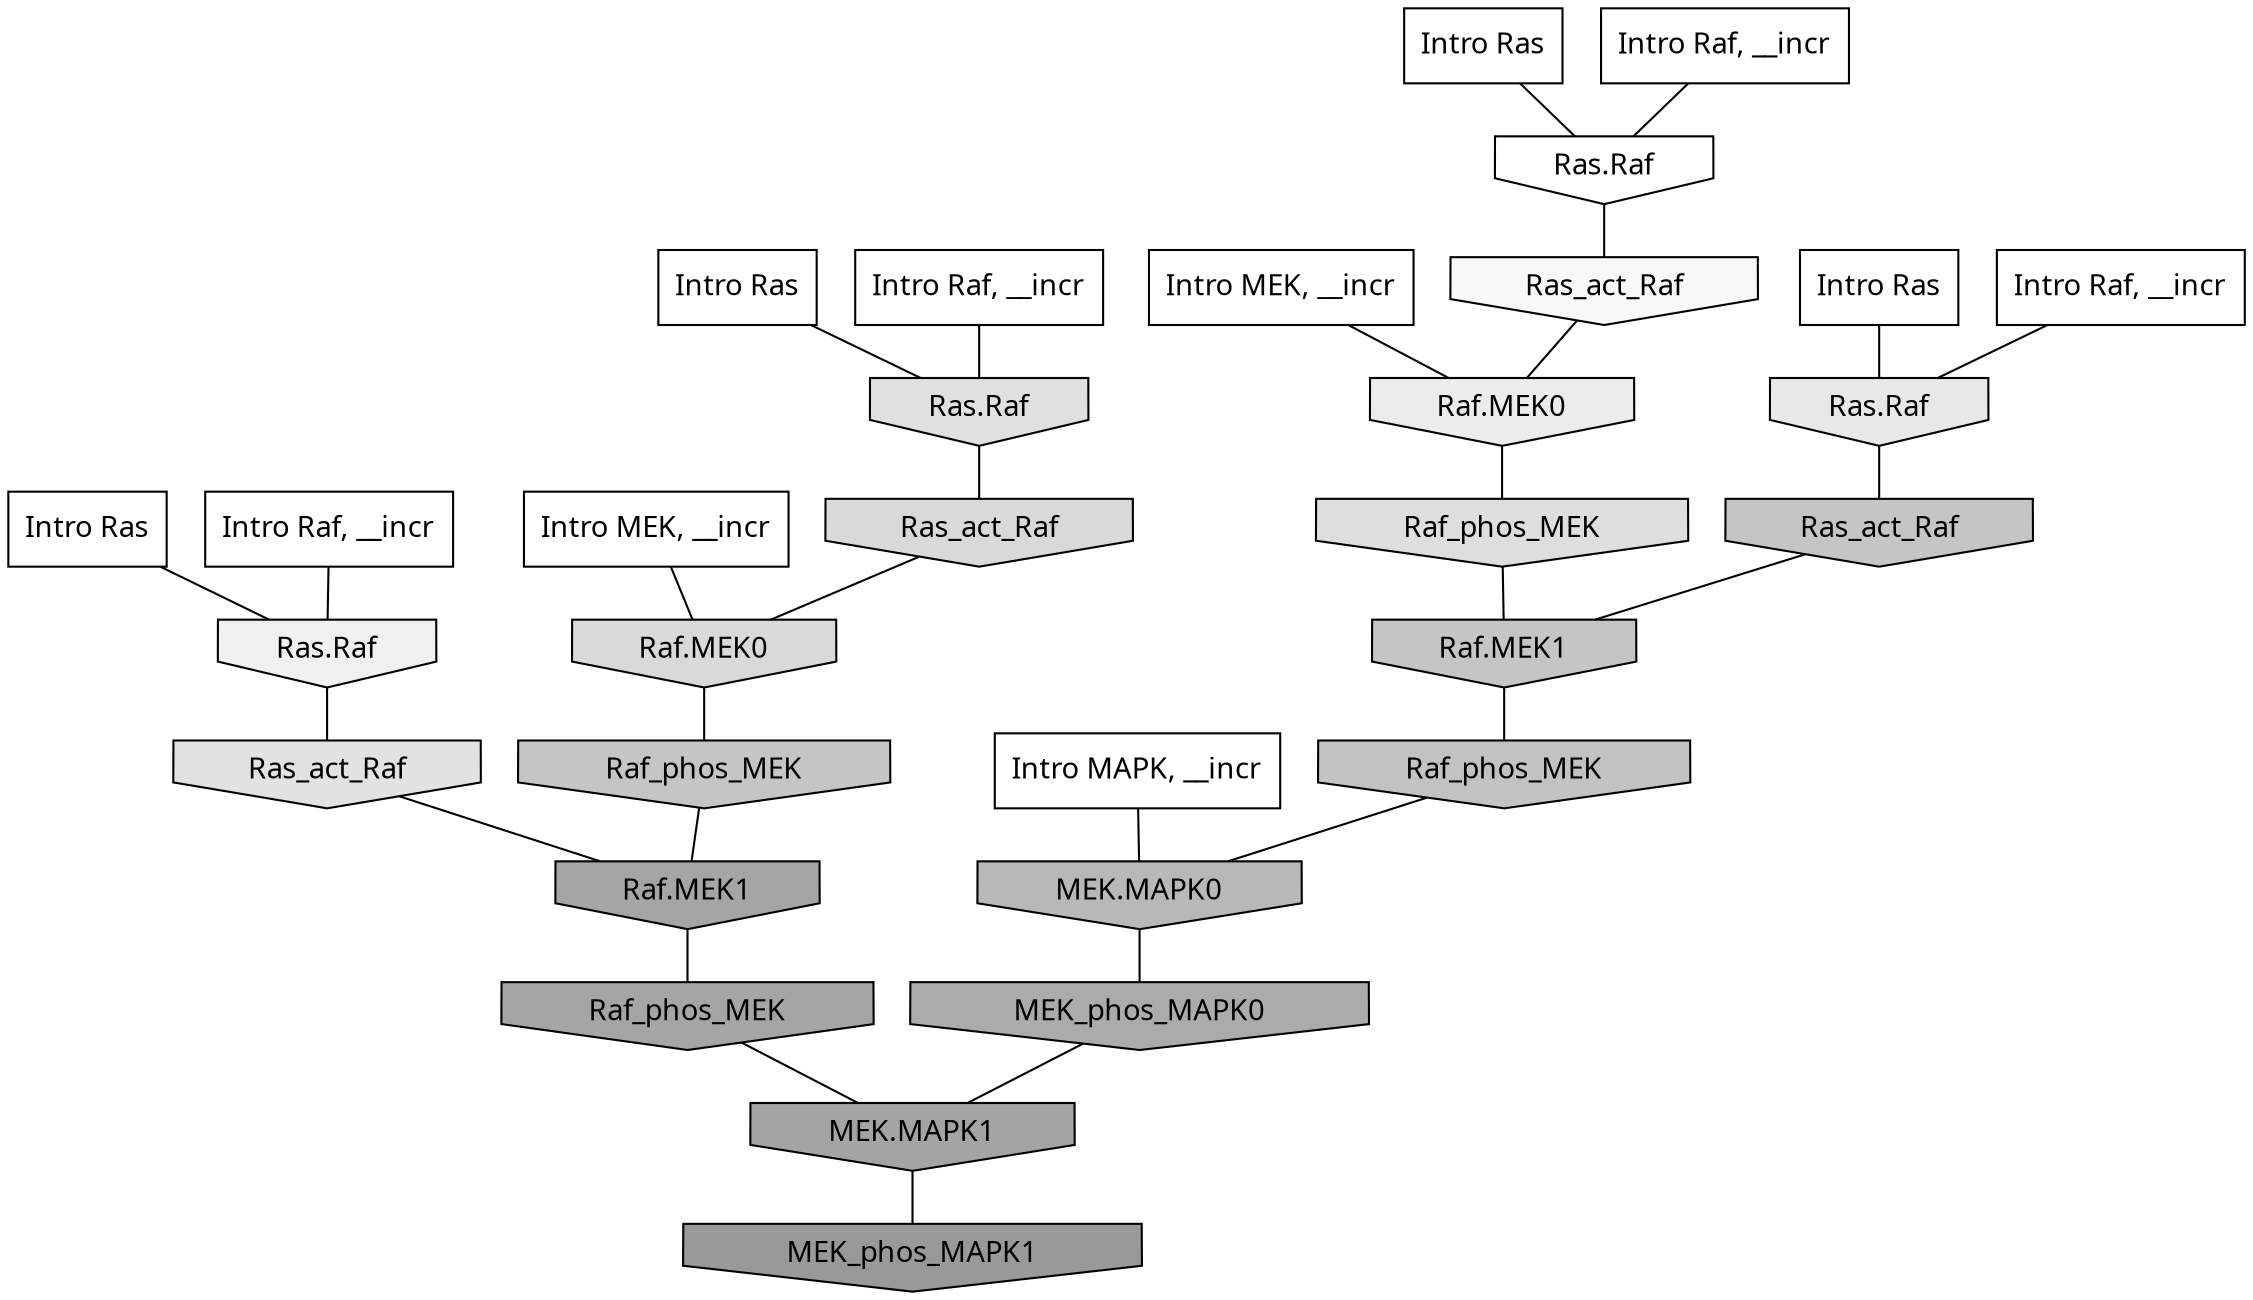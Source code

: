 digraph G{
  rankdir="TB";
  ranksep=0.30;
  node [fontname="CMU Serif"];
  edge [fontname="CMU Serif"];
  
  13 [label="Intro Ras", shape=rectangle, style=filled, fillcolor="0.000 0.000 1.000"]
  
  57 [label="Intro Ras", shape=rectangle, style=filled, fillcolor="0.000 0.000 1.000"]
  
  78 [label="Intro Ras", shape=rectangle, style=filled, fillcolor="0.000 0.000 1.000"]
  
  94 [label="Intro Ras", shape=rectangle, style=filled, fillcolor="0.000 0.000 1.000"]
  
  370 [label="Intro Raf, __incr", shape=rectangle, style=filled, fillcolor="0.000 0.000 1.000"]
  
  531 [label="Intro Raf, __incr", shape=rectangle, style=filled, fillcolor="0.000 0.000 1.000"]
  
  1024 [label="Intro Raf, __incr", shape=rectangle, style=filled, fillcolor="0.000 0.000 1.000"]
  
  1065 [label="Intro Raf, __incr", shape=rectangle, style=filled, fillcolor="0.000 0.000 1.000"]
  
  1664 [label="Intro MEK, __incr", shape=rectangle, style=filled, fillcolor="0.000 0.000 1.000"]
  
  1783 [label="Intro MEK, __incr", shape=rectangle, style=filled, fillcolor="0.000 0.000 1.000"]
  
  2372 [label="Intro MAPK, __incr", shape=rectangle, style=filled, fillcolor="0.000 0.000 1.000"]
  
  3283 [label="Ras.Raf", shape=invhouse, style=filled, fillcolor="0.000 0.000 1.000"]
  
  3480 [label="Ras_act_Raf", shape=invhouse, style=filled, fillcolor="0.000 0.000 0.969"]
  
  3689 [label="Ras.Raf", shape=invhouse, style=filled, fillcolor="0.000 0.000 0.940"]
  
  3868 [label="Raf.MEK0", shape=invhouse, style=filled, fillcolor="0.000 0.000 0.924"]
  
  4105 [label="Ras.Raf", shape=invhouse, style=filled, fillcolor="0.000 0.000 0.907"]
  
  4372 [label="Ras_act_Raf", shape=invhouse, style=filled, fillcolor="0.000 0.000 0.886"]
  
  4501 [label="Ras.Raf", shape=invhouse, style=filled, fillcolor="0.000 0.000 0.877"]
  
  4576 [label="Raf_phos_MEK", shape=invhouse, style=filled, fillcolor="0.000 0.000 0.870"]
  
  4896 [label="Ras_act_Raf", shape=invhouse, style=filled, fillcolor="0.000 0.000 0.849"]
  
  4899 [label="Raf.MEK0", shape=invhouse, style=filled, fillcolor="0.000 0.000 0.849"]
  
  6070 [label="Raf_phos_MEK", shape=invhouse, style=filled, fillcolor="0.000 0.000 0.773"]
  
  6104 [label="Ras_act_Raf", shape=invhouse, style=filled, fillcolor="0.000 0.000 0.771"]
  
  6107 [label="Raf.MEK1", shape=invhouse, style=filled, fillcolor="0.000 0.000 0.771"]
  
  6347 [label="Raf_phos_MEK", shape=invhouse, style=filled, fillcolor="0.000 0.000 0.759"]
  
  7313 [label="MEK.MAPK0", shape=invhouse, style=filled, fillcolor="0.000 0.000 0.719"]
  
  8778 [label="MEK_phos_MAPK0", shape=invhouse, style=filled, fillcolor="0.000 0.000 0.669"]
  
  9514 [label="Raf.MEK1", shape=invhouse, style=filled, fillcolor="0.000 0.000 0.647"]
  
  9556 [label="Raf_phos_MEK", shape=invhouse, style=filled, fillcolor="0.000 0.000 0.646"]
  
  9766 [label="MEK.MAPK1", shape=invhouse, style=filled, fillcolor="0.000 0.000 0.641"]
  
  11538 [label="MEK_phos_MAPK1", shape=invhouse, style=filled, fillcolor="0.000 0.000 0.600"]
  
  
  9766 -> 11538 [dir=none, color="0.000 0.000 0.000"] 
  9556 -> 9766 [dir=none, color="0.000 0.000 0.000"] 
  9514 -> 9556 [dir=none, color="0.000 0.000 0.000"] 
  8778 -> 9766 [dir=none, color="0.000 0.000 0.000"] 
  7313 -> 8778 [dir=none, color="0.000 0.000 0.000"] 
  6347 -> 7313 [dir=none, color="0.000 0.000 0.000"] 
  6107 -> 6347 [dir=none, color="0.000 0.000 0.000"] 
  6104 -> 6107 [dir=none, color="0.000 0.000 0.000"] 
  6070 -> 9514 [dir=none, color="0.000 0.000 0.000"] 
  4899 -> 6070 [dir=none, color="0.000 0.000 0.000"] 
  4896 -> 4899 [dir=none, color="0.000 0.000 0.000"] 
  4576 -> 6107 [dir=none, color="0.000 0.000 0.000"] 
  4501 -> 4896 [dir=none, color="0.000 0.000 0.000"] 
  4372 -> 9514 [dir=none, color="0.000 0.000 0.000"] 
  4105 -> 6104 [dir=none, color="0.000 0.000 0.000"] 
  3868 -> 4576 [dir=none, color="0.000 0.000 0.000"] 
  3689 -> 4372 [dir=none, color="0.000 0.000 0.000"] 
  3480 -> 3868 [dir=none, color="0.000 0.000 0.000"] 
  3283 -> 3480 [dir=none, color="0.000 0.000 0.000"] 
  2372 -> 7313 [dir=none, color="0.000 0.000 0.000"] 
  1783 -> 3868 [dir=none, color="0.000 0.000 0.000"] 
  1664 -> 4899 [dir=none, color="0.000 0.000 0.000"] 
  1065 -> 3689 [dir=none, color="0.000 0.000 0.000"] 
  1024 -> 4105 [dir=none, color="0.000 0.000 0.000"] 
  531 -> 3283 [dir=none, color="0.000 0.000 0.000"] 
  370 -> 4501 [dir=none, color="0.000 0.000 0.000"] 
  94 -> 3283 [dir=none, color="0.000 0.000 0.000"] 
  78 -> 4105 [dir=none, color="0.000 0.000 0.000"] 
  57 -> 4501 [dir=none, color="0.000 0.000 0.000"] 
  13 -> 3689 [dir=none, color="0.000 0.000 0.000"] 
  
  }
